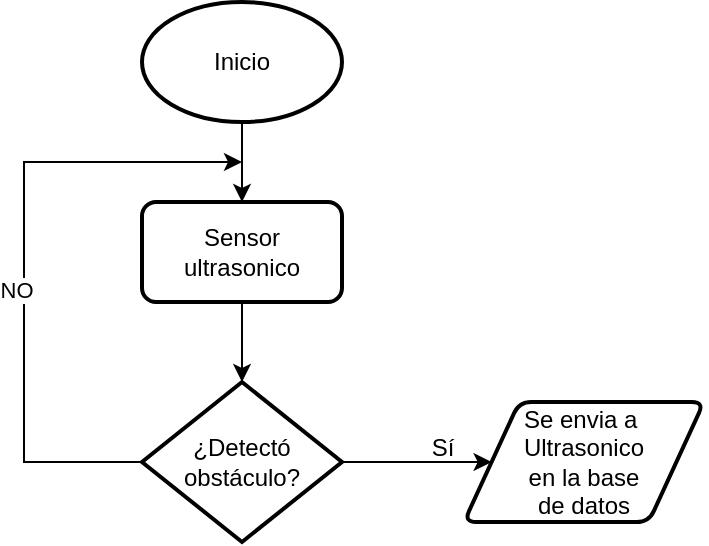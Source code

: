 <mxfile version="25.0.3">
  <diagram id="C5RBs43oDa-KdzZeNtuy" name="Page-1">
    <mxGraphModel dx="1009" dy="573" grid="1" gridSize="10" guides="1" tooltips="1" connect="1" arrows="1" fold="1" page="1" pageScale="1" pageWidth="827" pageHeight="1169" math="0" shadow="0">
      <root>
        <mxCell id="WIyWlLk6GJQsqaUBKTNV-0" />
        <mxCell id="WIyWlLk6GJQsqaUBKTNV-1" parent="WIyWlLk6GJQsqaUBKTNV-0" />
        <mxCell id="58P6-ZIJkcbQgJ67dYP4-17" style="edgeStyle=orthogonalEdgeStyle;rounded=0;orthogonalLoop=1;jettySize=auto;html=1;entryX=0.5;entryY=0;entryDx=0;entryDy=0;" edge="1" parent="WIyWlLk6GJQsqaUBKTNV-1" source="58P6-ZIJkcbQgJ67dYP4-16" target="58P6-ZIJkcbQgJ67dYP4-18">
          <mxGeometry relative="1" as="geometry">
            <mxPoint x="179" y="150" as="targetPoint" />
          </mxGeometry>
        </mxCell>
        <mxCell id="58P6-ZIJkcbQgJ67dYP4-16" value="Inicio" style="strokeWidth=2;html=1;shape=mxgraph.flowchart.start_2;whiteSpace=wrap;" vertex="1" parent="WIyWlLk6GJQsqaUBKTNV-1">
          <mxGeometry x="129" y="40" width="100" height="60" as="geometry" />
        </mxCell>
        <mxCell id="58P6-ZIJkcbQgJ67dYP4-23" style="edgeStyle=orthogonalEdgeStyle;rounded=0;orthogonalLoop=1;jettySize=auto;html=1;entryX=0.5;entryY=0;entryDx=0;entryDy=0;entryPerimeter=0;" edge="1" parent="WIyWlLk6GJQsqaUBKTNV-1" source="58P6-ZIJkcbQgJ67dYP4-18" target="58P6-ZIJkcbQgJ67dYP4-24">
          <mxGeometry relative="1" as="geometry">
            <mxPoint x="179" y="240" as="targetPoint" />
          </mxGeometry>
        </mxCell>
        <mxCell id="58P6-ZIJkcbQgJ67dYP4-18" value="Sensor ultrasonico" style="rounded=1;whiteSpace=wrap;html=1;absoluteArcSize=1;arcSize=14;strokeWidth=2;" vertex="1" parent="WIyWlLk6GJQsqaUBKTNV-1">
          <mxGeometry x="129" y="140" width="100" height="50" as="geometry" />
        </mxCell>
        <mxCell id="58P6-ZIJkcbQgJ67dYP4-20" value="Se envia a&amp;nbsp;&lt;div&gt;Ultrasonico&lt;/div&gt;&lt;div&gt;en la base&lt;/div&gt;&lt;div&gt;de datos&lt;/div&gt;" style="shape=parallelogram;html=1;strokeWidth=2;perimeter=parallelogramPerimeter;whiteSpace=wrap;rounded=1;arcSize=12;size=0.23;" vertex="1" parent="WIyWlLk6GJQsqaUBKTNV-1">
          <mxGeometry x="290" y="240" width="120" height="60" as="geometry" />
        </mxCell>
        <mxCell id="58P6-ZIJkcbQgJ67dYP4-29" style="edgeStyle=orthogonalEdgeStyle;rounded=0;orthogonalLoop=1;jettySize=auto;html=1;" edge="1" parent="WIyWlLk6GJQsqaUBKTNV-1" source="58P6-ZIJkcbQgJ67dYP4-24">
          <mxGeometry relative="1" as="geometry">
            <mxPoint x="179" y="120" as="targetPoint" />
            <Array as="points">
              <mxPoint x="70" y="270" />
            </Array>
          </mxGeometry>
        </mxCell>
        <mxCell id="58P6-ZIJkcbQgJ67dYP4-30" value="NO" style="edgeLabel;html=1;align=center;verticalAlign=middle;resizable=0;points=[];" vertex="1" connectable="0" parent="58P6-ZIJkcbQgJ67dYP4-29">
          <mxGeometry x="-0.089" y="4" relative="1" as="geometry">
            <mxPoint as="offset" />
          </mxGeometry>
        </mxCell>
        <mxCell id="58P6-ZIJkcbQgJ67dYP4-24" value="¿Detectó obstáculo?" style="strokeWidth=2;html=1;shape=mxgraph.flowchart.decision;whiteSpace=wrap;" vertex="1" parent="WIyWlLk6GJQsqaUBKTNV-1">
          <mxGeometry x="129" y="230" width="100" height="80" as="geometry" />
        </mxCell>
        <mxCell id="58P6-ZIJkcbQgJ67dYP4-27" value="" style="group" vertex="1" connectable="0" parent="WIyWlLk6GJQsqaUBKTNV-1">
          <mxGeometry x="264" y="248" width="30" height="30" as="geometry" />
        </mxCell>
        <mxCell id="58P6-ZIJkcbQgJ67dYP4-25" style="edgeStyle=orthogonalEdgeStyle;rounded=0;orthogonalLoop=1;jettySize=auto;html=1;entryX=0;entryY=0.5;entryDx=0;entryDy=0;" edge="1" parent="58P6-ZIJkcbQgJ67dYP4-27" source="58P6-ZIJkcbQgJ67dYP4-24" target="58P6-ZIJkcbQgJ67dYP4-20">
          <mxGeometry relative="1" as="geometry" />
        </mxCell>
        <mxCell id="58P6-ZIJkcbQgJ67dYP4-26" value="Sí" style="text;html=1;align=center;verticalAlign=middle;resizable=0;points=[];autosize=1;strokeColor=none;fillColor=none;" vertex="1" parent="58P6-ZIJkcbQgJ67dYP4-27">
          <mxGeometry width="30" height="30" as="geometry" />
        </mxCell>
      </root>
    </mxGraphModel>
  </diagram>
</mxfile>
